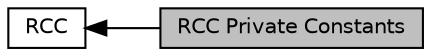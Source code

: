digraph "RCC Private Constants"
{
  edge [fontname="Helvetica",fontsize="10",labelfontname="Helvetica",labelfontsize="10"];
  node [fontname="Helvetica",fontsize="10",shape=box];
  rankdir=LR;
  Node1 [label="RCC Private Constants",height=0.2,width=0.4,color="black", fillcolor="grey75", style="filled", fontcolor="black",tooltip=" "];
  Node2 [label="RCC",height=0.2,width=0.4,color="black", fillcolor="white", style="filled",URL="$group__RCC__LL.html",tooltip=" "];
  Node2->Node1 [shape=plaintext, dir="back", style="solid"];
}
